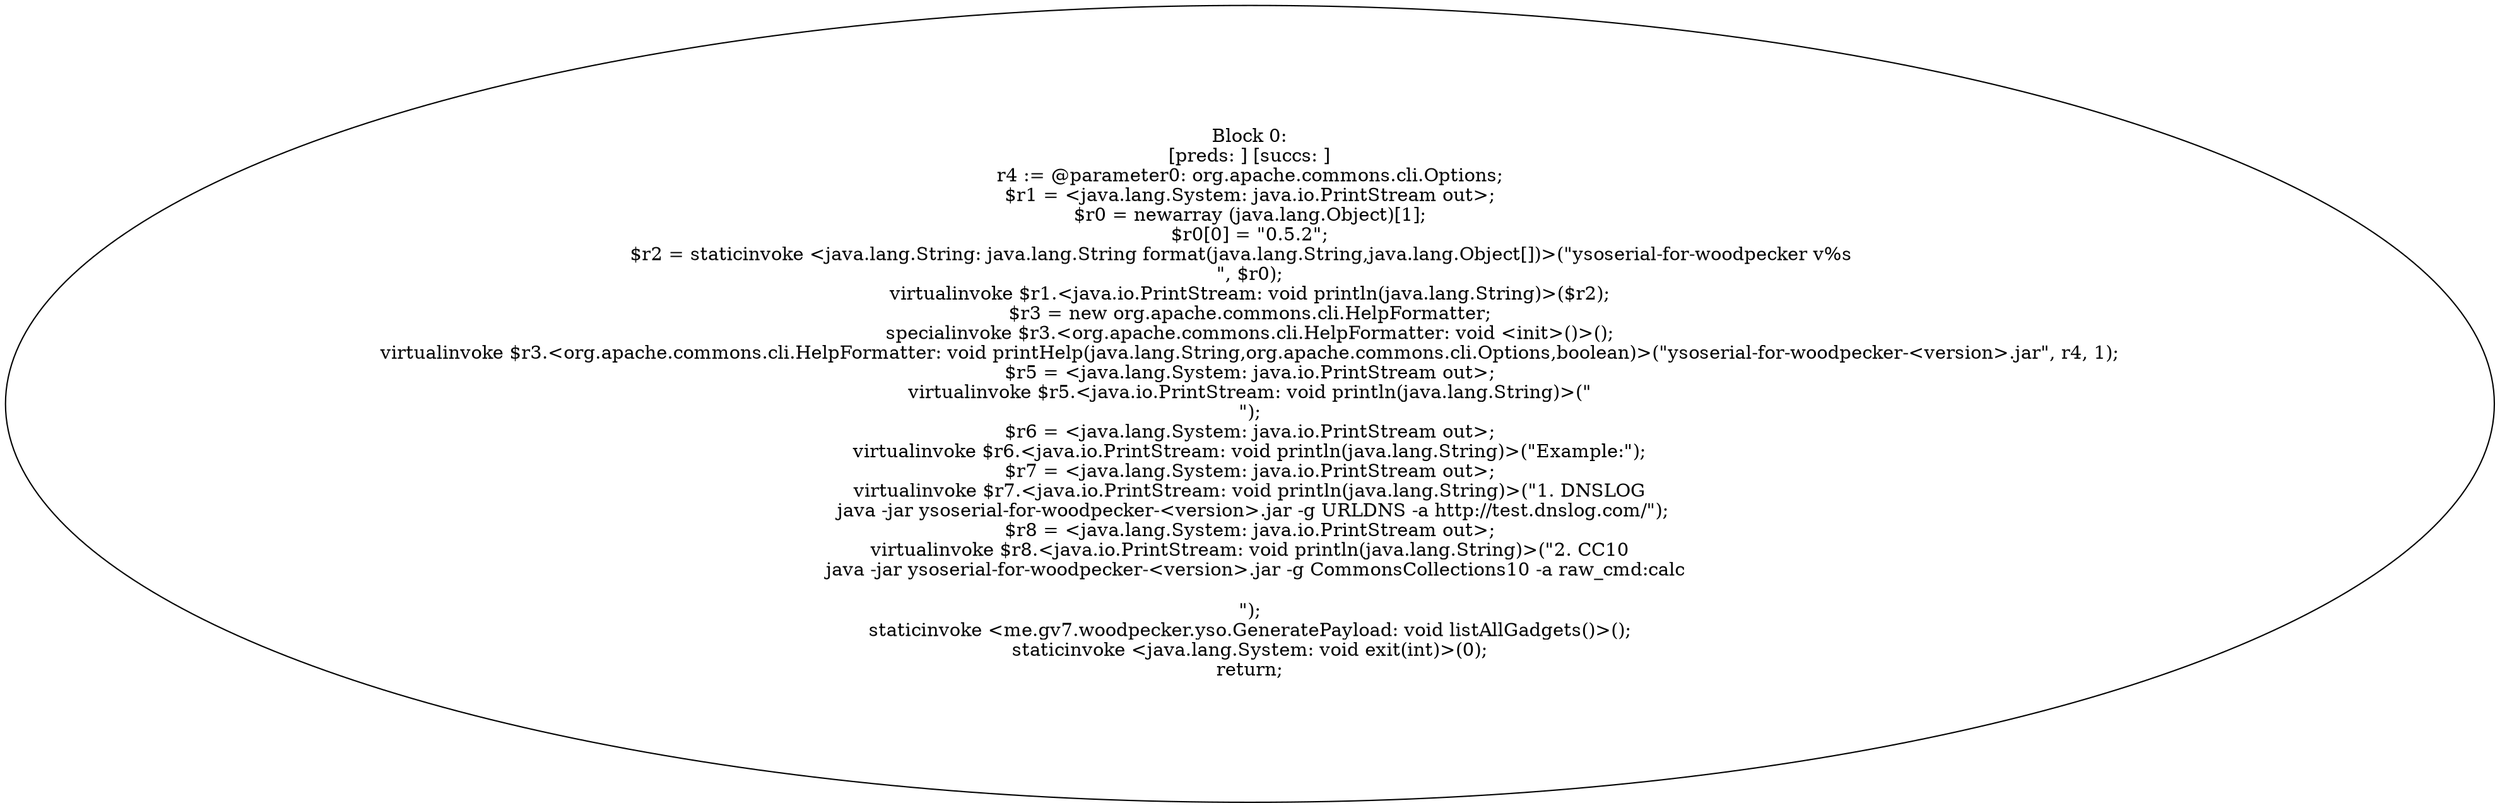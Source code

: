 digraph "unitGraph" {
    "Block 0:
[preds: ] [succs: ]
r4 := @parameter0: org.apache.commons.cli.Options;
$r1 = <java.lang.System: java.io.PrintStream out>;
$r0 = newarray (java.lang.Object)[1];
$r0[0] = \"0.5.2\";
$r2 = staticinvoke <java.lang.String: java.lang.String format(java.lang.String,java.lang.Object[])>(\"ysoserial-for-woodpecker v%s   \n\", $r0);
virtualinvoke $r1.<java.io.PrintStream: void println(java.lang.String)>($r2);
$r3 = new org.apache.commons.cli.HelpFormatter;
specialinvoke $r3.<org.apache.commons.cli.HelpFormatter: void <init>()>();
virtualinvoke $r3.<org.apache.commons.cli.HelpFormatter: void printHelp(java.lang.String,org.apache.commons.cli.Options,boolean)>(\"ysoserial-for-woodpecker-<version>.jar\", r4, 1);
$r5 = <java.lang.System: java.io.PrintStream out>;
virtualinvoke $r5.<java.io.PrintStream: void println(java.lang.String)>(\"\n\");
$r6 = <java.lang.System: java.io.PrintStream out>;
virtualinvoke $r6.<java.io.PrintStream: void println(java.lang.String)>(\"Example:\");
$r7 = <java.lang.System: java.io.PrintStream out>;
virtualinvoke $r7.<java.io.PrintStream: void println(java.lang.String)>(\"1. DNSLOG\n java -jar ysoserial-for-woodpecker-<version>.jar -g URLDNS -a http://test.dnslog.com/\");
$r8 = <java.lang.System: java.io.PrintStream out>;
virtualinvoke $r8.<java.io.PrintStream: void println(java.lang.String)>(\"2. CC10\n  java -jar ysoserial-for-woodpecker-<version>.jar -g CommonsCollections10 -a raw_cmd:calc\n\n\");
staticinvoke <me.gv7.woodpecker.yso.GeneratePayload: void listAllGadgets()>();
staticinvoke <java.lang.System: void exit(int)>(0);
return;
"
}
